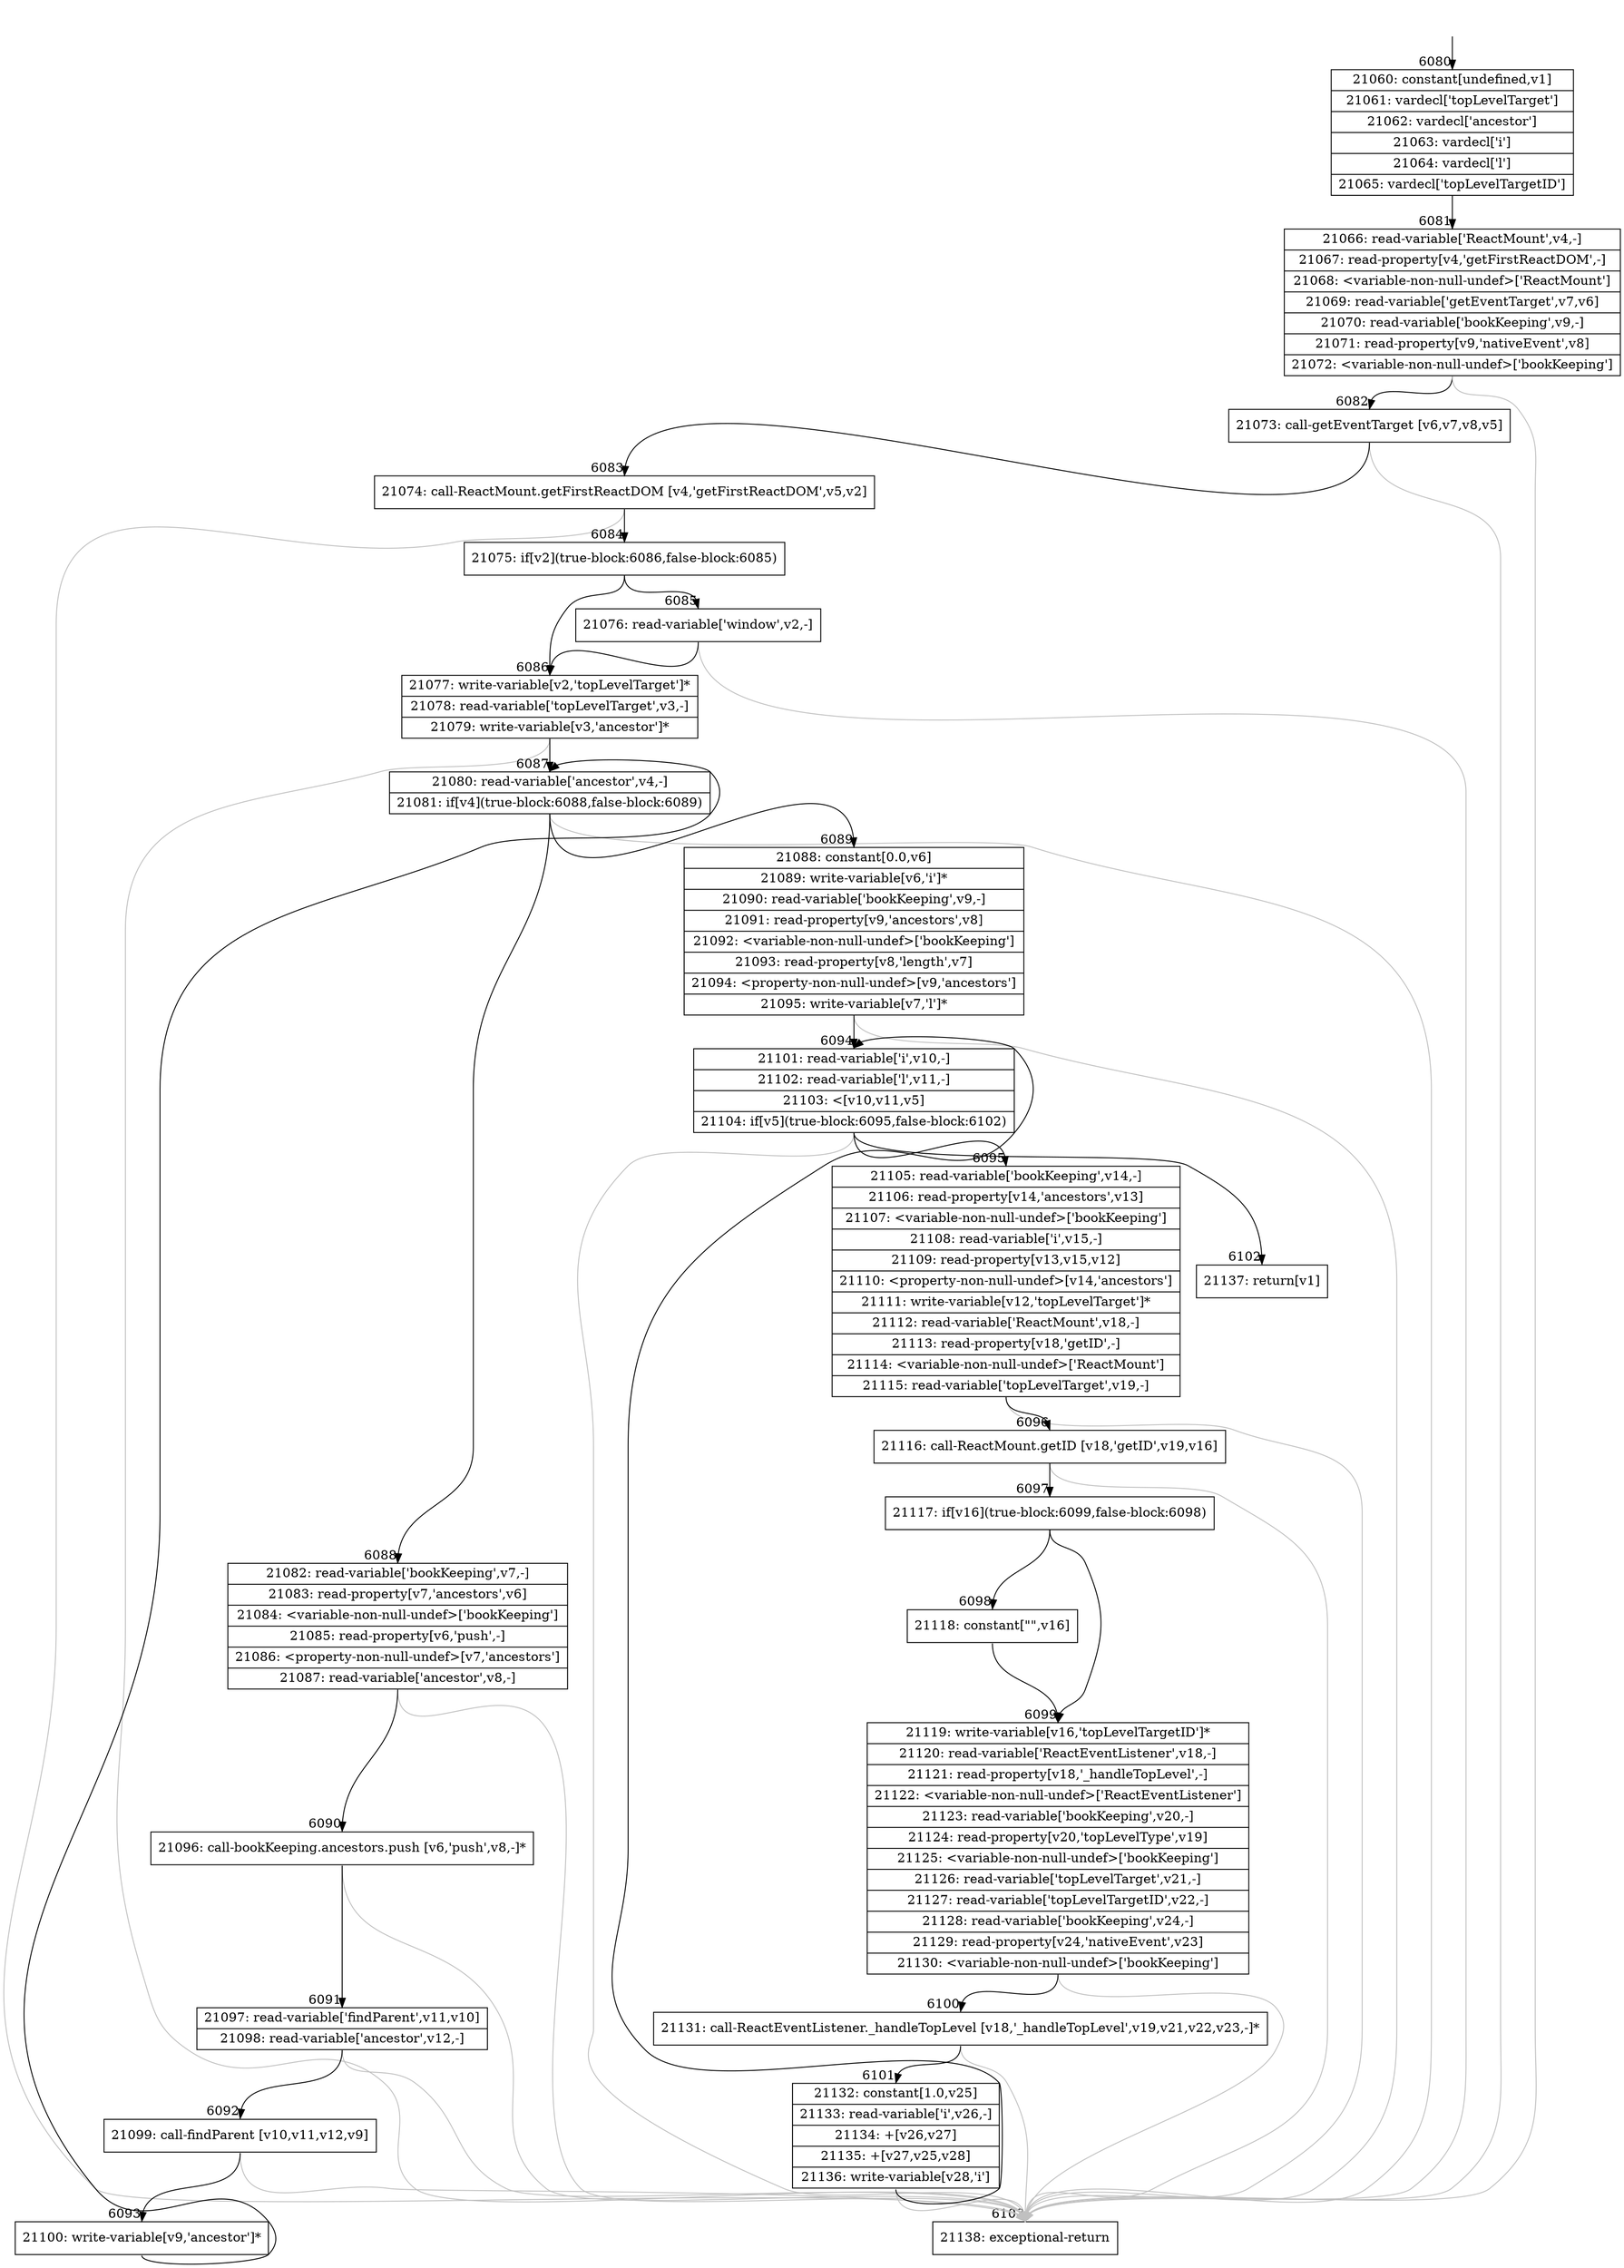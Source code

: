 digraph {
rankdir="TD"
BB_entry416[shape=none,label=""];
BB_entry416 -> BB6080 [tailport=s, headport=n, headlabel="    6080"]
BB6080 [shape=record label="{21060: constant[undefined,v1]|21061: vardecl['topLevelTarget']|21062: vardecl['ancestor']|21063: vardecl['i']|21064: vardecl['l']|21065: vardecl['topLevelTargetID']}" ] 
BB6080 -> BB6081 [tailport=s, headport=n, headlabel="      6081"]
BB6081 [shape=record label="{21066: read-variable['ReactMount',v4,-]|21067: read-property[v4,'getFirstReactDOM',-]|21068: \<variable-non-null-undef\>['ReactMount']|21069: read-variable['getEventTarget',v7,v6]|21070: read-variable['bookKeeping',v9,-]|21071: read-property[v9,'nativeEvent',v8]|21072: \<variable-non-null-undef\>['bookKeeping']}" ] 
BB6081 -> BB6082 [tailport=s, headport=n, headlabel="      6082"]
BB6081 -> BB6103 [tailport=s, headport=n, color=gray, headlabel="      6103"]
BB6082 [shape=record label="{21073: call-getEventTarget [v6,v7,v8,v5]}" ] 
BB6082 -> BB6083 [tailport=s, headport=n, headlabel="      6083"]
BB6082 -> BB6103 [tailport=s, headport=n, color=gray]
BB6083 [shape=record label="{21074: call-ReactMount.getFirstReactDOM [v4,'getFirstReactDOM',v5,v2]}" ] 
BB6083 -> BB6084 [tailport=s, headport=n, headlabel="      6084"]
BB6083 -> BB6103 [tailport=s, headport=n, color=gray]
BB6084 [shape=record label="{21075: if[v2](true-block:6086,false-block:6085)}" ] 
BB6084 -> BB6086 [tailport=s, headport=n, headlabel="      6086"]
BB6084 -> BB6085 [tailport=s, headport=n, headlabel="      6085"]
BB6085 [shape=record label="{21076: read-variable['window',v2,-]}" ] 
BB6085 -> BB6086 [tailport=s, headport=n]
BB6085 -> BB6103 [tailport=s, headport=n, color=gray]
BB6086 [shape=record label="{21077: write-variable[v2,'topLevelTarget']*|21078: read-variable['topLevelTarget',v3,-]|21079: write-variable[v3,'ancestor']*}" ] 
BB6086 -> BB6087 [tailport=s, headport=n, headlabel="      6087"]
BB6086 -> BB6103 [tailport=s, headport=n, color=gray]
BB6087 [shape=record label="{21080: read-variable['ancestor',v4,-]|21081: if[v4](true-block:6088,false-block:6089)}" ] 
BB6087 -> BB6088 [tailport=s, headport=n, headlabel="      6088"]
BB6087 -> BB6089 [tailport=s, headport=n, headlabel="      6089"]
BB6087 -> BB6103 [tailport=s, headport=n, color=gray]
BB6088 [shape=record label="{21082: read-variable['bookKeeping',v7,-]|21083: read-property[v7,'ancestors',v6]|21084: \<variable-non-null-undef\>['bookKeeping']|21085: read-property[v6,'push',-]|21086: \<property-non-null-undef\>[v7,'ancestors']|21087: read-variable['ancestor',v8,-]}" ] 
BB6088 -> BB6090 [tailport=s, headport=n, headlabel="      6090"]
BB6088 -> BB6103 [tailport=s, headport=n, color=gray]
BB6089 [shape=record label="{21088: constant[0.0,v6]|21089: write-variable[v6,'i']*|21090: read-variable['bookKeeping',v9,-]|21091: read-property[v9,'ancestors',v8]|21092: \<variable-non-null-undef\>['bookKeeping']|21093: read-property[v8,'length',v7]|21094: \<property-non-null-undef\>[v9,'ancestors']|21095: write-variable[v7,'l']*}" ] 
BB6089 -> BB6094 [tailport=s, headport=n, headlabel="      6094"]
BB6089 -> BB6103 [tailport=s, headport=n, color=gray]
BB6090 [shape=record label="{21096: call-bookKeeping.ancestors.push [v6,'push',v8,-]*}" ] 
BB6090 -> BB6091 [tailport=s, headport=n, headlabel="      6091"]
BB6090 -> BB6103 [tailport=s, headport=n, color=gray]
BB6091 [shape=record label="{21097: read-variable['findParent',v11,v10]|21098: read-variable['ancestor',v12,-]}" ] 
BB6091 -> BB6092 [tailport=s, headport=n, headlabel="      6092"]
BB6091 -> BB6103 [tailport=s, headport=n, color=gray]
BB6092 [shape=record label="{21099: call-findParent [v10,v11,v12,v9]}" ] 
BB6092 -> BB6093 [tailport=s, headport=n, headlabel="      6093"]
BB6092 -> BB6103 [tailport=s, headport=n, color=gray]
BB6093 [shape=record label="{21100: write-variable[v9,'ancestor']*}" ] 
BB6093 -> BB6087 [tailport=s, headport=n]
BB6094 [shape=record label="{21101: read-variable['i',v10,-]|21102: read-variable['l',v11,-]|21103: \<[v10,v11,v5]|21104: if[v5](true-block:6095,false-block:6102)}" ] 
BB6094 -> BB6095 [tailport=s, headport=n, headlabel="      6095"]
BB6094 -> BB6102 [tailport=s, headport=n, headlabel="      6102"]
BB6094 -> BB6103 [tailport=s, headport=n, color=gray]
BB6095 [shape=record label="{21105: read-variable['bookKeeping',v14,-]|21106: read-property[v14,'ancestors',v13]|21107: \<variable-non-null-undef\>['bookKeeping']|21108: read-variable['i',v15,-]|21109: read-property[v13,v15,v12]|21110: \<property-non-null-undef\>[v14,'ancestors']|21111: write-variable[v12,'topLevelTarget']*|21112: read-variable['ReactMount',v18,-]|21113: read-property[v18,'getID',-]|21114: \<variable-non-null-undef\>['ReactMount']|21115: read-variable['topLevelTarget',v19,-]}" ] 
BB6095 -> BB6096 [tailport=s, headport=n, headlabel="      6096"]
BB6095 -> BB6103 [tailport=s, headport=n, color=gray]
BB6096 [shape=record label="{21116: call-ReactMount.getID [v18,'getID',v19,v16]}" ] 
BB6096 -> BB6097 [tailport=s, headport=n, headlabel="      6097"]
BB6096 -> BB6103 [tailport=s, headport=n, color=gray]
BB6097 [shape=record label="{21117: if[v16](true-block:6099,false-block:6098)}" ] 
BB6097 -> BB6099 [tailport=s, headport=n, headlabel="      6099"]
BB6097 -> BB6098 [tailport=s, headport=n, headlabel="      6098"]
BB6098 [shape=record label="{21118: constant[\"\",v16]}" ] 
BB6098 -> BB6099 [tailport=s, headport=n]
BB6099 [shape=record label="{21119: write-variable[v16,'topLevelTargetID']*|21120: read-variable['ReactEventListener',v18,-]|21121: read-property[v18,'_handleTopLevel',-]|21122: \<variable-non-null-undef\>['ReactEventListener']|21123: read-variable['bookKeeping',v20,-]|21124: read-property[v20,'topLevelType',v19]|21125: \<variable-non-null-undef\>['bookKeeping']|21126: read-variable['topLevelTarget',v21,-]|21127: read-variable['topLevelTargetID',v22,-]|21128: read-variable['bookKeeping',v24,-]|21129: read-property[v24,'nativeEvent',v23]|21130: \<variable-non-null-undef\>['bookKeeping']}" ] 
BB6099 -> BB6100 [tailport=s, headport=n, headlabel="      6100"]
BB6099 -> BB6103 [tailport=s, headport=n, color=gray]
BB6100 [shape=record label="{21131: call-ReactEventListener._handleTopLevel [v18,'_handleTopLevel',v19,v21,v22,v23,-]*}" ] 
BB6100 -> BB6101 [tailport=s, headport=n, headlabel="      6101"]
BB6100 -> BB6103 [tailport=s, headport=n, color=gray]
BB6101 [shape=record label="{21132: constant[1.0,v25]|21133: read-variable['i',v26,-]|21134: +[v26,v27]|21135: +[v27,v25,v28]|21136: write-variable[v28,'i']}" ] 
BB6101 -> BB6094 [tailport=s, headport=n]
BB6101 -> BB6103 [tailport=s, headport=n, color=gray]
BB6102 [shape=record label="{21137: return[v1]}" ] 
BB6103 [shape=record label="{21138: exceptional-return}" ] 
//#$~ 10820
}
